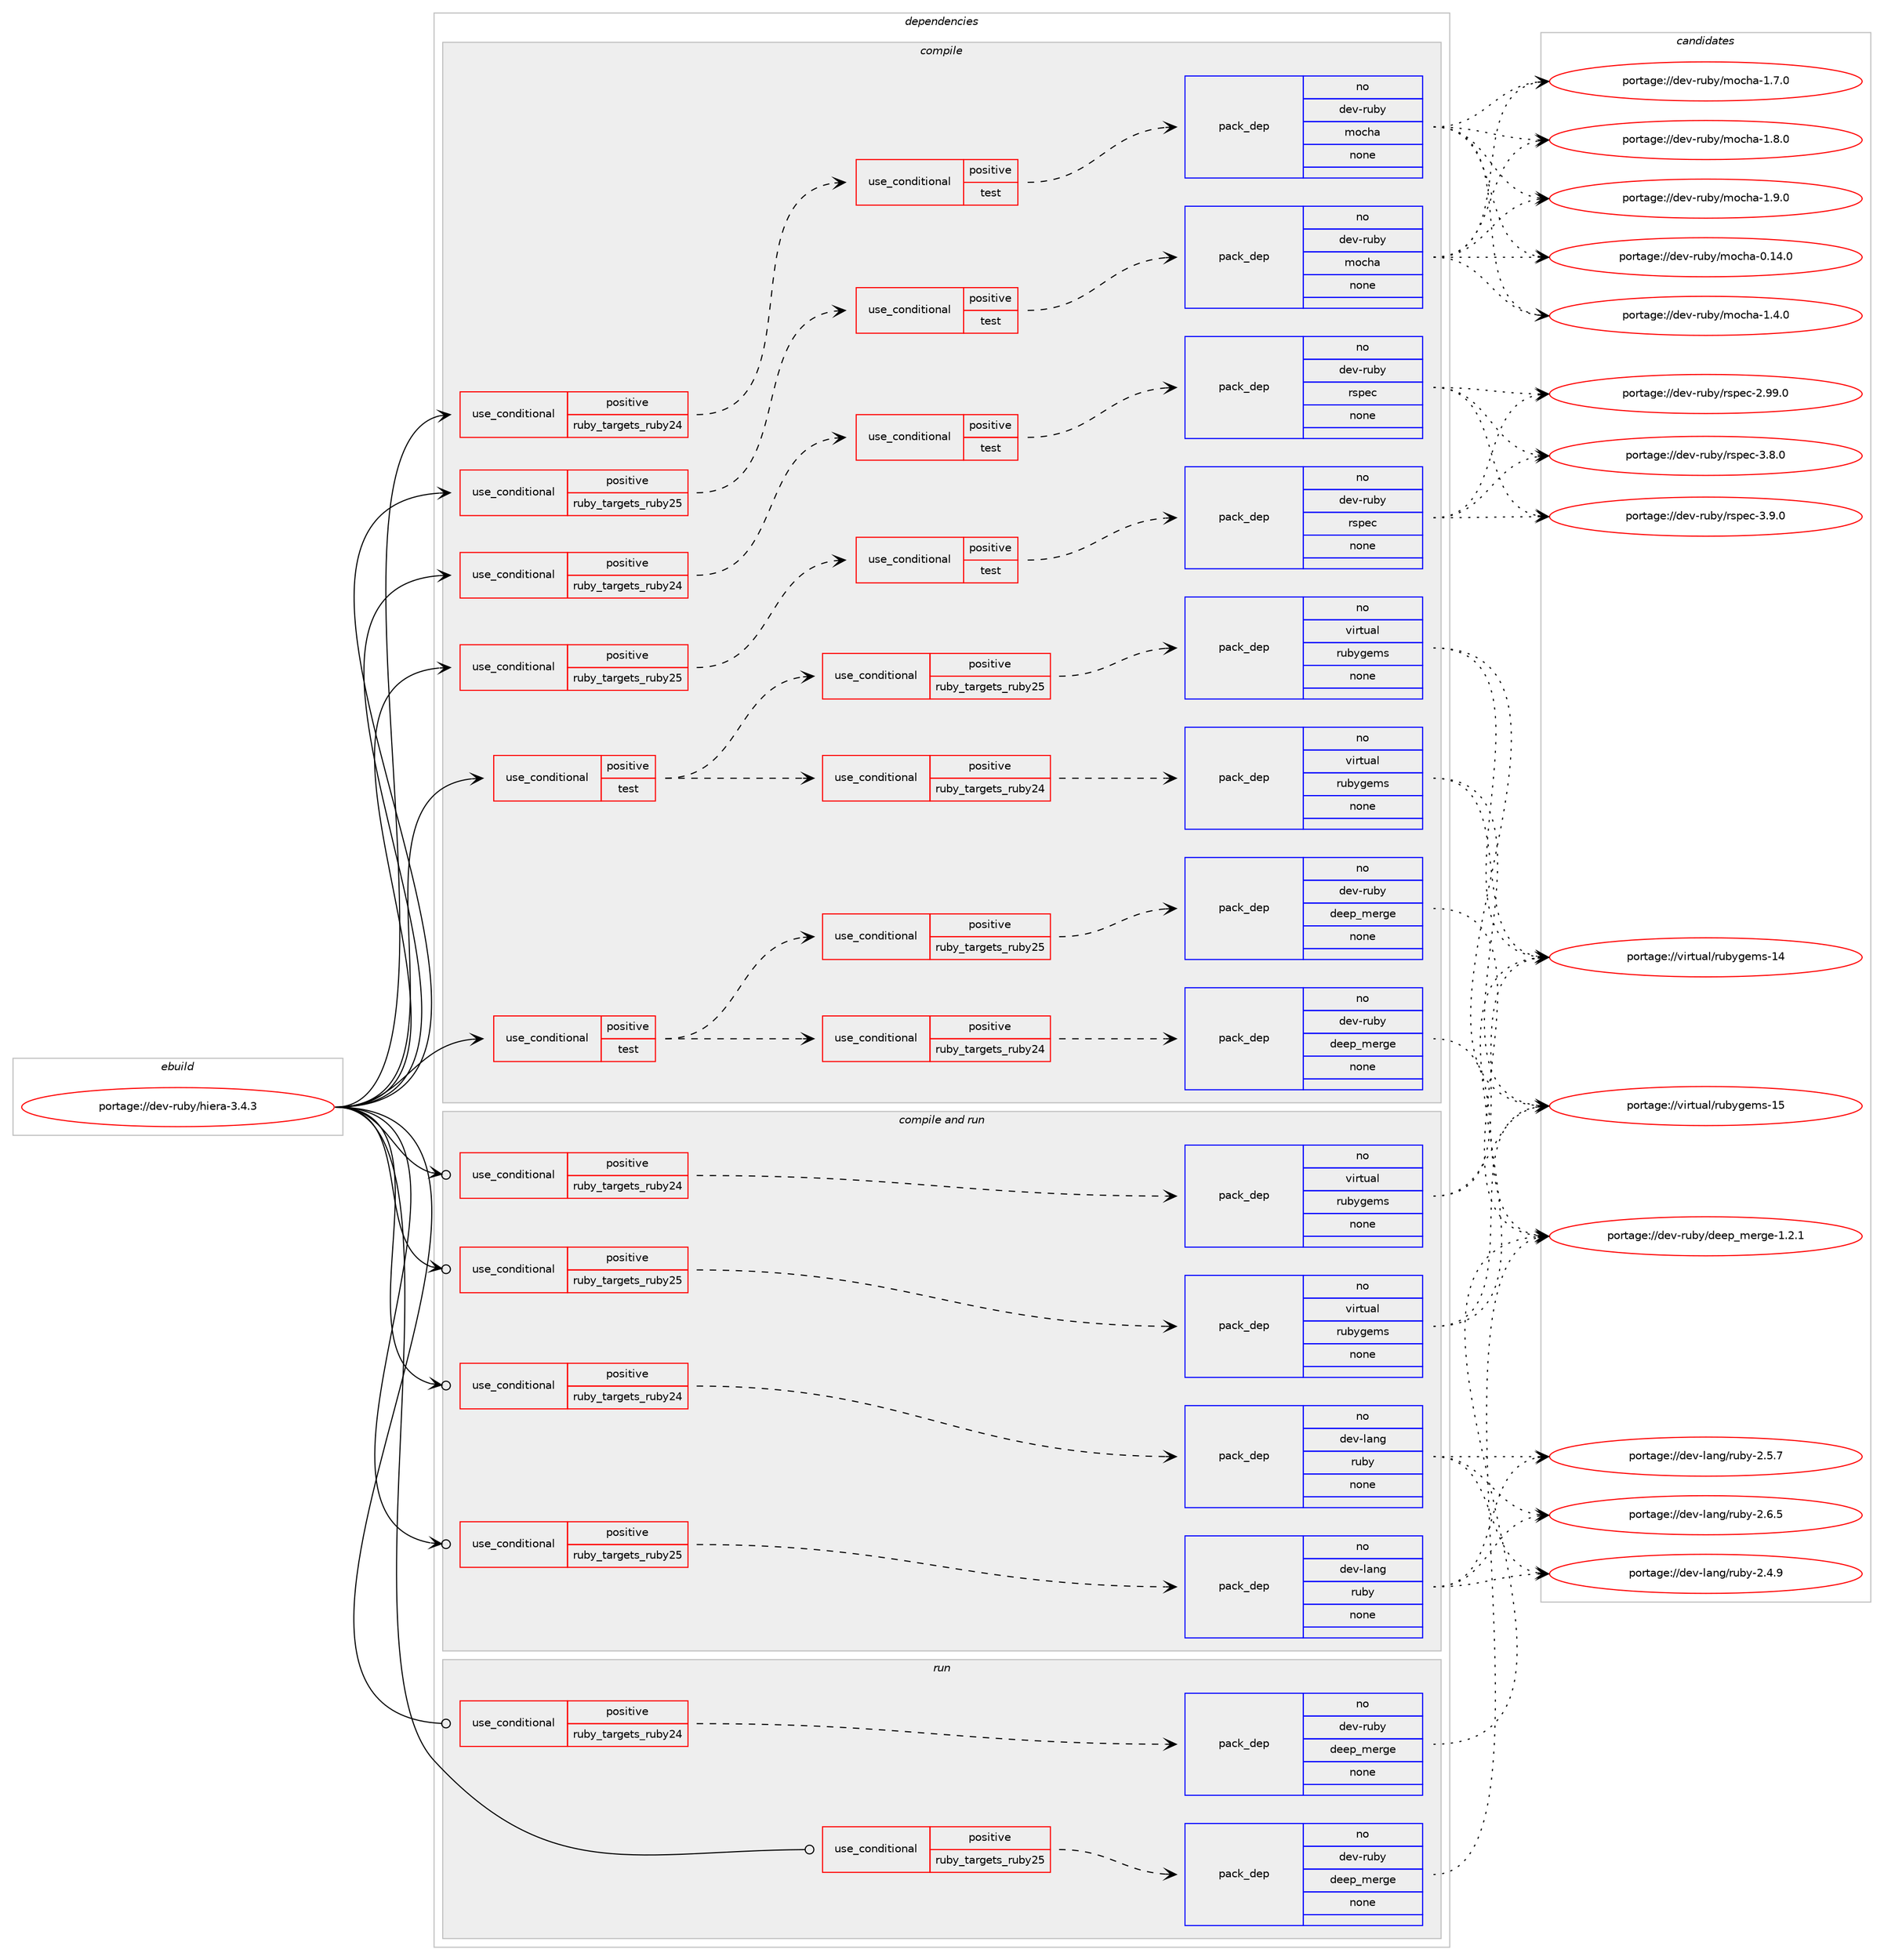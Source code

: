 digraph prolog {

# *************
# Graph options
# *************

newrank=true;
concentrate=true;
compound=true;
graph [rankdir=LR,fontname=Helvetica,fontsize=10,ranksep=1.5];#, ranksep=2.5, nodesep=0.2];
edge  [arrowhead=vee];
node  [fontname=Helvetica,fontsize=10];

# **********
# The ebuild
# **********

subgraph cluster_leftcol {
color=gray;
rank=same;
label=<<i>ebuild</i>>;
id [label="portage://dev-ruby/hiera-3.4.3", color=red, width=4, href="../dev-ruby/hiera-3.4.3.svg"];
}

# ****************
# The dependencies
# ****************

subgraph cluster_midcol {
color=gray;
label=<<i>dependencies</i>>;
subgraph cluster_compile {
fillcolor="#eeeeee";
style=filled;
label=<<i>compile</i>>;
subgraph cond53285 {
dependency223260 [label=<<TABLE BORDER="0" CELLBORDER="1" CELLSPACING="0" CELLPADDING="4"><TR><TD ROWSPAN="3" CELLPADDING="10">use_conditional</TD></TR><TR><TD>positive</TD></TR><TR><TD>ruby_targets_ruby24</TD></TR></TABLE>>, shape=none, color=red];
subgraph cond53286 {
dependency223261 [label=<<TABLE BORDER="0" CELLBORDER="1" CELLSPACING="0" CELLPADDING="4"><TR><TD ROWSPAN="3" CELLPADDING="10">use_conditional</TD></TR><TR><TD>positive</TD></TR><TR><TD>test</TD></TR></TABLE>>, shape=none, color=red];
subgraph pack166493 {
dependency223262 [label=<<TABLE BORDER="0" CELLBORDER="1" CELLSPACING="0" CELLPADDING="4" WIDTH="220"><TR><TD ROWSPAN="6" CELLPADDING="30">pack_dep</TD></TR><TR><TD WIDTH="110">no</TD></TR><TR><TD>dev-ruby</TD></TR><TR><TD>mocha</TD></TR><TR><TD>none</TD></TR><TR><TD></TD></TR></TABLE>>, shape=none, color=blue];
}
dependency223261:e -> dependency223262:w [weight=20,style="dashed",arrowhead="vee"];
}
dependency223260:e -> dependency223261:w [weight=20,style="dashed",arrowhead="vee"];
}
id:e -> dependency223260:w [weight=20,style="solid",arrowhead="vee"];
subgraph cond53287 {
dependency223263 [label=<<TABLE BORDER="0" CELLBORDER="1" CELLSPACING="0" CELLPADDING="4"><TR><TD ROWSPAN="3" CELLPADDING="10">use_conditional</TD></TR><TR><TD>positive</TD></TR><TR><TD>ruby_targets_ruby24</TD></TR></TABLE>>, shape=none, color=red];
subgraph cond53288 {
dependency223264 [label=<<TABLE BORDER="0" CELLBORDER="1" CELLSPACING="0" CELLPADDING="4"><TR><TD ROWSPAN="3" CELLPADDING="10">use_conditional</TD></TR><TR><TD>positive</TD></TR><TR><TD>test</TD></TR></TABLE>>, shape=none, color=red];
subgraph pack166494 {
dependency223265 [label=<<TABLE BORDER="0" CELLBORDER="1" CELLSPACING="0" CELLPADDING="4" WIDTH="220"><TR><TD ROWSPAN="6" CELLPADDING="30">pack_dep</TD></TR><TR><TD WIDTH="110">no</TD></TR><TR><TD>dev-ruby</TD></TR><TR><TD>rspec</TD></TR><TR><TD>none</TD></TR><TR><TD></TD></TR></TABLE>>, shape=none, color=blue];
}
dependency223264:e -> dependency223265:w [weight=20,style="dashed",arrowhead="vee"];
}
dependency223263:e -> dependency223264:w [weight=20,style="dashed",arrowhead="vee"];
}
id:e -> dependency223263:w [weight=20,style="solid",arrowhead="vee"];
subgraph cond53289 {
dependency223266 [label=<<TABLE BORDER="0" CELLBORDER="1" CELLSPACING="0" CELLPADDING="4"><TR><TD ROWSPAN="3" CELLPADDING="10">use_conditional</TD></TR><TR><TD>positive</TD></TR><TR><TD>ruby_targets_ruby25</TD></TR></TABLE>>, shape=none, color=red];
subgraph cond53290 {
dependency223267 [label=<<TABLE BORDER="0" CELLBORDER="1" CELLSPACING="0" CELLPADDING="4"><TR><TD ROWSPAN="3" CELLPADDING="10">use_conditional</TD></TR><TR><TD>positive</TD></TR><TR><TD>test</TD></TR></TABLE>>, shape=none, color=red];
subgraph pack166495 {
dependency223268 [label=<<TABLE BORDER="0" CELLBORDER="1" CELLSPACING="0" CELLPADDING="4" WIDTH="220"><TR><TD ROWSPAN="6" CELLPADDING="30">pack_dep</TD></TR><TR><TD WIDTH="110">no</TD></TR><TR><TD>dev-ruby</TD></TR><TR><TD>mocha</TD></TR><TR><TD>none</TD></TR><TR><TD></TD></TR></TABLE>>, shape=none, color=blue];
}
dependency223267:e -> dependency223268:w [weight=20,style="dashed",arrowhead="vee"];
}
dependency223266:e -> dependency223267:w [weight=20,style="dashed",arrowhead="vee"];
}
id:e -> dependency223266:w [weight=20,style="solid",arrowhead="vee"];
subgraph cond53291 {
dependency223269 [label=<<TABLE BORDER="0" CELLBORDER="1" CELLSPACING="0" CELLPADDING="4"><TR><TD ROWSPAN="3" CELLPADDING="10">use_conditional</TD></TR><TR><TD>positive</TD></TR><TR><TD>ruby_targets_ruby25</TD></TR></TABLE>>, shape=none, color=red];
subgraph cond53292 {
dependency223270 [label=<<TABLE BORDER="0" CELLBORDER="1" CELLSPACING="0" CELLPADDING="4"><TR><TD ROWSPAN="3" CELLPADDING="10">use_conditional</TD></TR><TR><TD>positive</TD></TR><TR><TD>test</TD></TR></TABLE>>, shape=none, color=red];
subgraph pack166496 {
dependency223271 [label=<<TABLE BORDER="0" CELLBORDER="1" CELLSPACING="0" CELLPADDING="4" WIDTH="220"><TR><TD ROWSPAN="6" CELLPADDING="30">pack_dep</TD></TR><TR><TD WIDTH="110">no</TD></TR><TR><TD>dev-ruby</TD></TR><TR><TD>rspec</TD></TR><TR><TD>none</TD></TR><TR><TD></TD></TR></TABLE>>, shape=none, color=blue];
}
dependency223270:e -> dependency223271:w [weight=20,style="dashed",arrowhead="vee"];
}
dependency223269:e -> dependency223270:w [weight=20,style="dashed",arrowhead="vee"];
}
id:e -> dependency223269:w [weight=20,style="solid",arrowhead="vee"];
subgraph cond53293 {
dependency223272 [label=<<TABLE BORDER="0" CELLBORDER="1" CELLSPACING="0" CELLPADDING="4"><TR><TD ROWSPAN="3" CELLPADDING="10">use_conditional</TD></TR><TR><TD>positive</TD></TR><TR><TD>test</TD></TR></TABLE>>, shape=none, color=red];
subgraph cond53294 {
dependency223273 [label=<<TABLE BORDER="0" CELLBORDER="1" CELLSPACING="0" CELLPADDING="4"><TR><TD ROWSPAN="3" CELLPADDING="10">use_conditional</TD></TR><TR><TD>positive</TD></TR><TR><TD>ruby_targets_ruby24</TD></TR></TABLE>>, shape=none, color=red];
subgraph pack166497 {
dependency223274 [label=<<TABLE BORDER="0" CELLBORDER="1" CELLSPACING="0" CELLPADDING="4" WIDTH="220"><TR><TD ROWSPAN="6" CELLPADDING="30">pack_dep</TD></TR><TR><TD WIDTH="110">no</TD></TR><TR><TD>dev-ruby</TD></TR><TR><TD>deep_merge</TD></TR><TR><TD>none</TD></TR><TR><TD></TD></TR></TABLE>>, shape=none, color=blue];
}
dependency223273:e -> dependency223274:w [weight=20,style="dashed",arrowhead="vee"];
}
dependency223272:e -> dependency223273:w [weight=20,style="dashed",arrowhead="vee"];
subgraph cond53295 {
dependency223275 [label=<<TABLE BORDER="0" CELLBORDER="1" CELLSPACING="0" CELLPADDING="4"><TR><TD ROWSPAN="3" CELLPADDING="10">use_conditional</TD></TR><TR><TD>positive</TD></TR><TR><TD>ruby_targets_ruby25</TD></TR></TABLE>>, shape=none, color=red];
subgraph pack166498 {
dependency223276 [label=<<TABLE BORDER="0" CELLBORDER="1" CELLSPACING="0" CELLPADDING="4" WIDTH="220"><TR><TD ROWSPAN="6" CELLPADDING="30">pack_dep</TD></TR><TR><TD WIDTH="110">no</TD></TR><TR><TD>dev-ruby</TD></TR><TR><TD>deep_merge</TD></TR><TR><TD>none</TD></TR><TR><TD></TD></TR></TABLE>>, shape=none, color=blue];
}
dependency223275:e -> dependency223276:w [weight=20,style="dashed",arrowhead="vee"];
}
dependency223272:e -> dependency223275:w [weight=20,style="dashed",arrowhead="vee"];
}
id:e -> dependency223272:w [weight=20,style="solid",arrowhead="vee"];
subgraph cond53296 {
dependency223277 [label=<<TABLE BORDER="0" CELLBORDER="1" CELLSPACING="0" CELLPADDING="4"><TR><TD ROWSPAN="3" CELLPADDING="10">use_conditional</TD></TR><TR><TD>positive</TD></TR><TR><TD>test</TD></TR></TABLE>>, shape=none, color=red];
subgraph cond53297 {
dependency223278 [label=<<TABLE BORDER="0" CELLBORDER="1" CELLSPACING="0" CELLPADDING="4"><TR><TD ROWSPAN="3" CELLPADDING="10">use_conditional</TD></TR><TR><TD>positive</TD></TR><TR><TD>ruby_targets_ruby24</TD></TR></TABLE>>, shape=none, color=red];
subgraph pack166499 {
dependency223279 [label=<<TABLE BORDER="0" CELLBORDER="1" CELLSPACING="0" CELLPADDING="4" WIDTH="220"><TR><TD ROWSPAN="6" CELLPADDING="30">pack_dep</TD></TR><TR><TD WIDTH="110">no</TD></TR><TR><TD>virtual</TD></TR><TR><TD>rubygems</TD></TR><TR><TD>none</TD></TR><TR><TD></TD></TR></TABLE>>, shape=none, color=blue];
}
dependency223278:e -> dependency223279:w [weight=20,style="dashed",arrowhead="vee"];
}
dependency223277:e -> dependency223278:w [weight=20,style="dashed",arrowhead="vee"];
subgraph cond53298 {
dependency223280 [label=<<TABLE BORDER="0" CELLBORDER="1" CELLSPACING="0" CELLPADDING="4"><TR><TD ROWSPAN="3" CELLPADDING="10">use_conditional</TD></TR><TR><TD>positive</TD></TR><TR><TD>ruby_targets_ruby25</TD></TR></TABLE>>, shape=none, color=red];
subgraph pack166500 {
dependency223281 [label=<<TABLE BORDER="0" CELLBORDER="1" CELLSPACING="0" CELLPADDING="4" WIDTH="220"><TR><TD ROWSPAN="6" CELLPADDING="30">pack_dep</TD></TR><TR><TD WIDTH="110">no</TD></TR><TR><TD>virtual</TD></TR><TR><TD>rubygems</TD></TR><TR><TD>none</TD></TR><TR><TD></TD></TR></TABLE>>, shape=none, color=blue];
}
dependency223280:e -> dependency223281:w [weight=20,style="dashed",arrowhead="vee"];
}
dependency223277:e -> dependency223280:w [weight=20,style="dashed",arrowhead="vee"];
}
id:e -> dependency223277:w [weight=20,style="solid",arrowhead="vee"];
}
subgraph cluster_compileandrun {
fillcolor="#eeeeee";
style=filled;
label=<<i>compile and run</i>>;
subgraph cond53299 {
dependency223282 [label=<<TABLE BORDER="0" CELLBORDER="1" CELLSPACING="0" CELLPADDING="4"><TR><TD ROWSPAN="3" CELLPADDING="10">use_conditional</TD></TR><TR><TD>positive</TD></TR><TR><TD>ruby_targets_ruby24</TD></TR></TABLE>>, shape=none, color=red];
subgraph pack166501 {
dependency223283 [label=<<TABLE BORDER="0" CELLBORDER="1" CELLSPACING="0" CELLPADDING="4" WIDTH="220"><TR><TD ROWSPAN="6" CELLPADDING="30">pack_dep</TD></TR><TR><TD WIDTH="110">no</TD></TR><TR><TD>dev-lang</TD></TR><TR><TD>ruby</TD></TR><TR><TD>none</TD></TR><TR><TD></TD></TR></TABLE>>, shape=none, color=blue];
}
dependency223282:e -> dependency223283:w [weight=20,style="dashed",arrowhead="vee"];
}
id:e -> dependency223282:w [weight=20,style="solid",arrowhead="odotvee"];
subgraph cond53300 {
dependency223284 [label=<<TABLE BORDER="0" CELLBORDER="1" CELLSPACING="0" CELLPADDING="4"><TR><TD ROWSPAN="3" CELLPADDING="10">use_conditional</TD></TR><TR><TD>positive</TD></TR><TR><TD>ruby_targets_ruby24</TD></TR></TABLE>>, shape=none, color=red];
subgraph pack166502 {
dependency223285 [label=<<TABLE BORDER="0" CELLBORDER="1" CELLSPACING="0" CELLPADDING="4" WIDTH="220"><TR><TD ROWSPAN="6" CELLPADDING="30">pack_dep</TD></TR><TR><TD WIDTH="110">no</TD></TR><TR><TD>virtual</TD></TR><TR><TD>rubygems</TD></TR><TR><TD>none</TD></TR><TR><TD></TD></TR></TABLE>>, shape=none, color=blue];
}
dependency223284:e -> dependency223285:w [weight=20,style="dashed",arrowhead="vee"];
}
id:e -> dependency223284:w [weight=20,style="solid",arrowhead="odotvee"];
subgraph cond53301 {
dependency223286 [label=<<TABLE BORDER="0" CELLBORDER="1" CELLSPACING="0" CELLPADDING="4"><TR><TD ROWSPAN="3" CELLPADDING="10">use_conditional</TD></TR><TR><TD>positive</TD></TR><TR><TD>ruby_targets_ruby25</TD></TR></TABLE>>, shape=none, color=red];
subgraph pack166503 {
dependency223287 [label=<<TABLE BORDER="0" CELLBORDER="1" CELLSPACING="0" CELLPADDING="4" WIDTH="220"><TR><TD ROWSPAN="6" CELLPADDING="30">pack_dep</TD></TR><TR><TD WIDTH="110">no</TD></TR><TR><TD>dev-lang</TD></TR><TR><TD>ruby</TD></TR><TR><TD>none</TD></TR><TR><TD></TD></TR></TABLE>>, shape=none, color=blue];
}
dependency223286:e -> dependency223287:w [weight=20,style="dashed",arrowhead="vee"];
}
id:e -> dependency223286:w [weight=20,style="solid",arrowhead="odotvee"];
subgraph cond53302 {
dependency223288 [label=<<TABLE BORDER="0" CELLBORDER="1" CELLSPACING="0" CELLPADDING="4"><TR><TD ROWSPAN="3" CELLPADDING="10">use_conditional</TD></TR><TR><TD>positive</TD></TR><TR><TD>ruby_targets_ruby25</TD></TR></TABLE>>, shape=none, color=red];
subgraph pack166504 {
dependency223289 [label=<<TABLE BORDER="0" CELLBORDER="1" CELLSPACING="0" CELLPADDING="4" WIDTH="220"><TR><TD ROWSPAN="6" CELLPADDING="30">pack_dep</TD></TR><TR><TD WIDTH="110">no</TD></TR><TR><TD>virtual</TD></TR><TR><TD>rubygems</TD></TR><TR><TD>none</TD></TR><TR><TD></TD></TR></TABLE>>, shape=none, color=blue];
}
dependency223288:e -> dependency223289:w [weight=20,style="dashed",arrowhead="vee"];
}
id:e -> dependency223288:w [weight=20,style="solid",arrowhead="odotvee"];
}
subgraph cluster_run {
fillcolor="#eeeeee";
style=filled;
label=<<i>run</i>>;
subgraph cond53303 {
dependency223290 [label=<<TABLE BORDER="0" CELLBORDER="1" CELLSPACING="0" CELLPADDING="4"><TR><TD ROWSPAN="3" CELLPADDING="10">use_conditional</TD></TR><TR><TD>positive</TD></TR><TR><TD>ruby_targets_ruby24</TD></TR></TABLE>>, shape=none, color=red];
subgraph pack166505 {
dependency223291 [label=<<TABLE BORDER="0" CELLBORDER="1" CELLSPACING="0" CELLPADDING="4" WIDTH="220"><TR><TD ROWSPAN="6" CELLPADDING="30">pack_dep</TD></TR><TR><TD WIDTH="110">no</TD></TR><TR><TD>dev-ruby</TD></TR><TR><TD>deep_merge</TD></TR><TR><TD>none</TD></TR><TR><TD></TD></TR></TABLE>>, shape=none, color=blue];
}
dependency223290:e -> dependency223291:w [weight=20,style="dashed",arrowhead="vee"];
}
id:e -> dependency223290:w [weight=20,style="solid",arrowhead="odot"];
subgraph cond53304 {
dependency223292 [label=<<TABLE BORDER="0" CELLBORDER="1" CELLSPACING="0" CELLPADDING="4"><TR><TD ROWSPAN="3" CELLPADDING="10">use_conditional</TD></TR><TR><TD>positive</TD></TR><TR><TD>ruby_targets_ruby25</TD></TR></TABLE>>, shape=none, color=red];
subgraph pack166506 {
dependency223293 [label=<<TABLE BORDER="0" CELLBORDER="1" CELLSPACING="0" CELLPADDING="4" WIDTH="220"><TR><TD ROWSPAN="6" CELLPADDING="30">pack_dep</TD></TR><TR><TD WIDTH="110">no</TD></TR><TR><TD>dev-ruby</TD></TR><TR><TD>deep_merge</TD></TR><TR><TD>none</TD></TR><TR><TD></TD></TR></TABLE>>, shape=none, color=blue];
}
dependency223292:e -> dependency223293:w [weight=20,style="dashed",arrowhead="vee"];
}
id:e -> dependency223292:w [weight=20,style="solid",arrowhead="odot"];
}
}

# **************
# The candidates
# **************

subgraph cluster_choices {
rank=same;
color=gray;
label=<<i>candidates</i>>;

subgraph choice166493 {
color=black;
nodesep=1;
choiceportage100101118451141179812147109111991049745484649524648 [label="portage://dev-ruby/mocha-0.14.0", color=red, width=4,href="../dev-ruby/mocha-0.14.0.svg"];
choiceportage1001011184511411798121471091119910497454946524648 [label="portage://dev-ruby/mocha-1.4.0", color=red, width=4,href="../dev-ruby/mocha-1.4.0.svg"];
choiceportage1001011184511411798121471091119910497454946554648 [label="portage://dev-ruby/mocha-1.7.0", color=red, width=4,href="../dev-ruby/mocha-1.7.0.svg"];
choiceportage1001011184511411798121471091119910497454946564648 [label="portage://dev-ruby/mocha-1.8.0", color=red, width=4,href="../dev-ruby/mocha-1.8.0.svg"];
choiceportage1001011184511411798121471091119910497454946574648 [label="portage://dev-ruby/mocha-1.9.0", color=red, width=4,href="../dev-ruby/mocha-1.9.0.svg"];
dependency223262:e -> choiceportage100101118451141179812147109111991049745484649524648:w [style=dotted,weight="100"];
dependency223262:e -> choiceportage1001011184511411798121471091119910497454946524648:w [style=dotted,weight="100"];
dependency223262:e -> choiceportage1001011184511411798121471091119910497454946554648:w [style=dotted,weight="100"];
dependency223262:e -> choiceportage1001011184511411798121471091119910497454946564648:w [style=dotted,weight="100"];
dependency223262:e -> choiceportage1001011184511411798121471091119910497454946574648:w [style=dotted,weight="100"];
}
subgraph choice166494 {
color=black;
nodesep=1;
choiceportage1001011184511411798121471141151121019945504657574648 [label="portage://dev-ruby/rspec-2.99.0", color=red, width=4,href="../dev-ruby/rspec-2.99.0.svg"];
choiceportage10010111845114117981214711411511210199455146564648 [label="portage://dev-ruby/rspec-3.8.0", color=red, width=4,href="../dev-ruby/rspec-3.8.0.svg"];
choiceportage10010111845114117981214711411511210199455146574648 [label="portage://dev-ruby/rspec-3.9.0", color=red, width=4,href="../dev-ruby/rspec-3.9.0.svg"];
dependency223265:e -> choiceportage1001011184511411798121471141151121019945504657574648:w [style=dotted,weight="100"];
dependency223265:e -> choiceportage10010111845114117981214711411511210199455146564648:w [style=dotted,weight="100"];
dependency223265:e -> choiceportage10010111845114117981214711411511210199455146574648:w [style=dotted,weight="100"];
}
subgraph choice166495 {
color=black;
nodesep=1;
choiceportage100101118451141179812147109111991049745484649524648 [label="portage://dev-ruby/mocha-0.14.0", color=red, width=4,href="../dev-ruby/mocha-0.14.0.svg"];
choiceportage1001011184511411798121471091119910497454946524648 [label="portage://dev-ruby/mocha-1.4.0", color=red, width=4,href="../dev-ruby/mocha-1.4.0.svg"];
choiceportage1001011184511411798121471091119910497454946554648 [label="portage://dev-ruby/mocha-1.7.0", color=red, width=4,href="../dev-ruby/mocha-1.7.0.svg"];
choiceportage1001011184511411798121471091119910497454946564648 [label="portage://dev-ruby/mocha-1.8.0", color=red, width=4,href="../dev-ruby/mocha-1.8.0.svg"];
choiceportage1001011184511411798121471091119910497454946574648 [label="portage://dev-ruby/mocha-1.9.0", color=red, width=4,href="../dev-ruby/mocha-1.9.0.svg"];
dependency223268:e -> choiceportage100101118451141179812147109111991049745484649524648:w [style=dotted,weight="100"];
dependency223268:e -> choiceportage1001011184511411798121471091119910497454946524648:w [style=dotted,weight="100"];
dependency223268:e -> choiceportage1001011184511411798121471091119910497454946554648:w [style=dotted,weight="100"];
dependency223268:e -> choiceportage1001011184511411798121471091119910497454946564648:w [style=dotted,weight="100"];
dependency223268:e -> choiceportage1001011184511411798121471091119910497454946574648:w [style=dotted,weight="100"];
}
subgraph choice166496 {
color=black;
nodesep=1;
choiceportage1001011184511411798121471141151121019945504657574648 [label="portage://dev-ruby/rspec-2.99.0", color=red, width=4,href="../dev-ruby/rspec-2.99.0.svg"];
choiceportage10010111845114117981214711411511210199455146564648 [label="portage://dev-ruby/rspec-3.8.0", color=red, width=4,href="../dev-ruby/rspec-3.8.0.svg"];
choiceportage10010111845114117981214711411511210199455146574648 [label="portage://dev-ruby/rspec-3.9.0", color=red, width=4,href="../dev-ruby/rspec-3.9.0.svg"];
dependency223271:e -> choiceportage1001011184511411798121471141151121019945504657574648:w [style=dotted,weight="100"];
dependency223271:e -> choiceportage10010111845114117981214711411511210199455146564648:w [style=dotted,weight="100"];
dependency223271:e -> choiceportage10010111845114117981214711411511210199455146574648:w [style=dotted,weight="100"];
}
subgraph choice166497 {
color=black;
nodesep=1;
choiceportage10010111845114117981214710010110111295109101114103101454946504649 [label="portage://dev-ruby/deep_merge-1.2.1", color=red, width=4,href="../dev-ruby/deep_merge-1.2.1.svg"];
dependency223274:e -> choiceportage10010111845114117981214710010110111295109101114103101454946504649:w [style=dotted,weight="100"];
}
subgraph choice166498 {
color=black;
nodesep=1;
choiceportage10010111845114117981214710010110111295109101114103101454946504649 [label="portage://dev-ruby/deep_merge-1.2.1", color=red, width=4,href="../dev-ruby/deep_merge-1.2.1.svg"];
dependency223276:e -> choiceportage10010111845114117981214710010110111295109101114103101454946504649:w [style=dotted,weight="100"];
}
subgraph choice166499 {
color=black;
nodesep=1;
choiceportage118105114116117971084711411798121103101109115454952 [label="portage://virtual/rubygems-14", color=red, width=4,href="../virtual/rubygems-14.svg"];
choiceportage118105114116117971084711411798121103101109115454953 [label="portage://virtual/rubygems-15", color=red, width=4,href="../virtual/rubygems-15.svg"];
dependency223279:e -> choiceportage118105114116117971084711411798121103101109115454952:w [style=dotted,weight="100"];
dependency223279:e -> choiceportage118105114116117971084711411798121103101109115454953:w [style=dotted,weight="100"];
}
subgraph choice166500 {
color=black;
nodesep=1;
choiceportage118105114116117971084711411798121103101109115454952 [label="portage://virtual/rubygems-14", color=red, width=4,href="../virtual/rubygems-14.svg"];
choiceportage118105114116117971084711411798121103101109115454953 [label="portage://virtual/rubygems-15", color=red, width=4,href="../virtual/rubygems-15.svg"];
dependency223281:e -> choiceportage118105114116117971084711411798121103101109115454952:w [style=dotted,weight="100"];
dependency223281:e -> choiceportage118105114116117971084711411798121103101109115454953:w [style=dotted,weight="100"];
}
subgraph choice166501 {
color=black;
nodesep=1;
choiceportage10010111845108971101034711411798121455046524657 [label="portage://dev-lang/ruby-2.4.9", color=red, width=4,href="../dev-lang/ruby-2.4.9.svg"];
choiceportage10010111845108971101034711411798121455046534655 [label="portage://dev-lang/ruby-2.5.7", color=red, width=4,href="../dev-lang/ruby-2.5.7.svg"];
choiceportage10010111845108971101034711411798121455046544653 [label="portage://dev-lang/ruby-2.6.5", color=red, width=4,href="../dev-lang/ruby-2.6.5.svg"];
dependency223283:e -> choiceportage10010111845108971101034711411798121455046524657:w [style=dotted,weight="100"];
dependency223283:e -> choiceportage10010111845108971101034711411798121455046534655:w [style=dotted,weight="100"];
dependency223283:e -> choiceportage10010111845108971101034711411798121455046544653:w [style=dotted,weight="100"];
}
subgraph choice166502 {
color=black;
nodesep=1;
choiceportage118105114116117971084711411798121103101109115454952 [label="portage://virtual/rubygems-14", color=red, width=4,href="../virtual/rubygems-14.svg"];
choiceportage118105114116117971084711411798121103101109115454953 [label="portage://virtual/rubygems-15", color=red, width=4,href="../virtual/rubygems-15.svg"];
dependency223285:e -> choiceportage118105114116117971084711411798121103101109115454952:w [style=dotted,weight="100"];
dependency223285:e -> choiceportage118105114116117971084711411798121103101109115454953:w [style=dotted,weight="100"];
}
subgraph choice166503 {
color=black;
nodesep=1;
choiceportage10010111845108971101034711411798121455046524657 [label="portage://dev-lang/ruby-2.4.9", color=red, width=4,href="../dev-lang/ruby-2.4.9.svg"];
choiceportage10010111845108971101034711411798121455046534655 [label="portage://dev-lang/ruby-2.5.7", color=red, width=4,href="../dev-lang/ruby-2.5.7.svg"];
choiceportage10010111845108971101034711411798121455046544653 [label="portage://dev-lang/ruby-2.6.5", color=red, width=4,href="../dev-lang/ruby-2.6.5.svg"];
dependency223287:e -> choiceportage10010111845108971101034711411798121455046524657:w [style=dotted,weight="100"];
dependency223287:e -> choiceportage10010111845108971101034711411798121455046534655:w [style=dotted,weight="100"];
dependency223287:e -> choiceportage10010111845108971101034711411798121455046544653:w [style=dotted,weight="100"];
}
subgraph choice166504 {
color=black;
nodesep=1;
choiceportage118105114116117971084711411798121103101109115454952 [label="portage://virtual/rubygems-14", color=red, width=4,href="../virtual/rubygems-14.svg"];
choiceportage118105114116117971084711411798121103101109115454953 [label="portage://virtual/rubygems-15", color=red, width=4,href="../virtual/rubygems-15.svg"];
dependency223289:e -> choiceportage118105114116117971084711411798121103101109115454952:w [style=dotted,weight="100"];
dependency223289:e -> choiceportage118105114116117971084711411798121103101109115454953:w [style=dotted,weight="100"];
}
subgraph choice166505 {
color=black;
nodesep=1;
choiceportage10010111845114117981214710010110111295109101114103101454946504649 [label="portage://dev-ruby/deep_merge-1.2.1", color=red, width=4,href="../dev-ruby/deep_merge-1.2.1.svg"];
dependency223291:e -> choiceportage10010111845114117981214710010110111295109101114103101454946504649:w [style=dotted,weight="100"];
}
subgraph choice166506 {
color=black;
nodesep=1;
choiceportage10010111845114117981214710010110111295109101114103101454946504649 [label="portage://dev-ruby/deep_merge-1.2.1", color=red, width=4,href="../dev-ruby/deep_merge-1.2.1.svg"];
dependency223293:e -> choiceportage10010111845114117981214710010110111295109101114103101454946504649:w [style=dotted,weight="100"];
}
}

}
